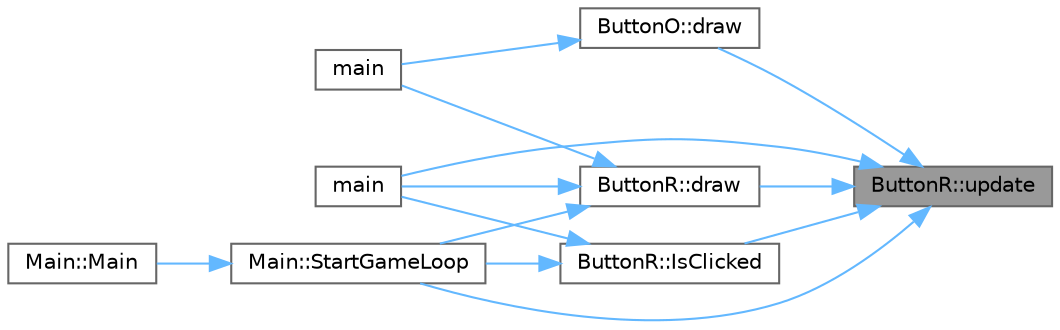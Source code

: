 digraph "ButtonR::update"
{
 // LATEX_PDF_SIZE
  bgcolor="transparent";
  edge [fontname=Helvetica,fontsize=10,labelfontname=Helvetica,labelfontsize=10];
  node [fontname=Helvetica,fontsize=10,shape=box,height=0.2,width=0.4];
  rankdir="RL";
  Node1 [id="Node000001",label="ButtonR::update",height=0.2,width=0.4,color="gray40", fillcolor="grey60", style="filled", fontcolor="black",tooltip=" "];
  Node1 -> Node2 [id="edge25_Node000001_Node000002",dir="back",color="steelblue1",style="solid",tooltip=" "];
  Node2 [id="Node000002",label="ButtonO::draw",height=0.2,width=0.4,color="grey40", fillcolor="white", style="filled",URL="$class_button_o.html#ad4c10eea08b443c4ff87e2efd11d2816",tooltip=" "];
  Node2 -> Node3 [id="edge26_Node000002_Node000003",dir="back",color="steelblue1",style="solid",tooltip=" "];
  Node3 [id="Node000003",label="main",height=0.2,width=0.4,color="grey40", fillcolor="white", style="filled",URL="$lib_2_buttons_2src_2main_8cpp.html#ae66f6b31b5ad750f1fe042a706a4e3d4",tooltip=" "];
  Node1 -> Node4 [id="edge27_Node000001_Node000004",dir="back",color="steelblue1",style="solid",tooltip=" "];
  Node4 [id="Node000004",label="ButtonR::draw",height=0.2,width=0.4,color="grey40", fillcolor="white", style="filled",URL="$class_button_r.html#ad36c81f6d7ea469f1c4849105089aaf5",tooltip=" "];
  Node4 -> Node3 [id="edge28_Node000004_Node000003",dir="back",color="steelblue1",style="solid",tooltip=" "];
  Node4 -> Node5 [id="edge29_Node000004_Node000005",dir="back",color="steelblue1",style="solid",tooltip=" "];
  Node5 [id="Node000005",label="main",height=0.2,width=0.4,color="grey40", fillcolor="white", style="filled",URL="$main_8cpp.html#a840291bc02cba5474a4cb46a9b9566fe",tooltip=" "];
  Node4 -> Node6 [id="edge30_Node000004_Node000006",dir="back",color="steelblue1",style="solid",tooltip=" "];
  Node6 [id="Node000006",label="Main::StartGameLoop",height=0.2,width=0.4,color="grey40", fillcolor="white", style="filled",URL="$class_main.html#ae41f68a79f75d932839c81505b01b365",tooltip=" "];
  Node6 -> Node7 [id="edge31_Node000006_Node000007",dir="back",color="steelblue1",style="solid",tooltip=" "];
  Node7 [id="Node000007",label="Main::Main",height=0.2,width=0.4,color="grey40", fillcolor="white", style="filled",URL="$class_main.html#a50d4361a1b613205467a441b5c40c199",tooltip=" "];
  Node1 -> Node8 [id="edge32_Node000001_Node000008",dir="back",color="steelblue1",style="solid",tooltip=" "];
  Node8 [id="Node000008",label="ButtonR::IsClicked",height=0.2,width=0.4,color="grey40", fillcolor="white", style="filled",URL="$class_button_r.html#a174ba59ff6936e5ae261fd27d6dd8ca5",tooltip=" "];
  Node8 -> Node5 [id="edge33_Node000008_Node000005",dir="back",color="steelblue1",style="solid",tooltip=" "];
  Node8 -> Node6 [id="edge34_Node000008_Node000006",dir="back",color="steelblue1",style="solid",tooltip=" "];
  Node1 -> Node5 [id="edge35_Node000001_Node000005",dir="back",color="steelblue1",style="solid",tooltip=" "];
  Node1 -> Node6 [id="edge36_Node000001_Node000006",dir="back",color="steelblue1",style="solid",tooltip=" "];
}
